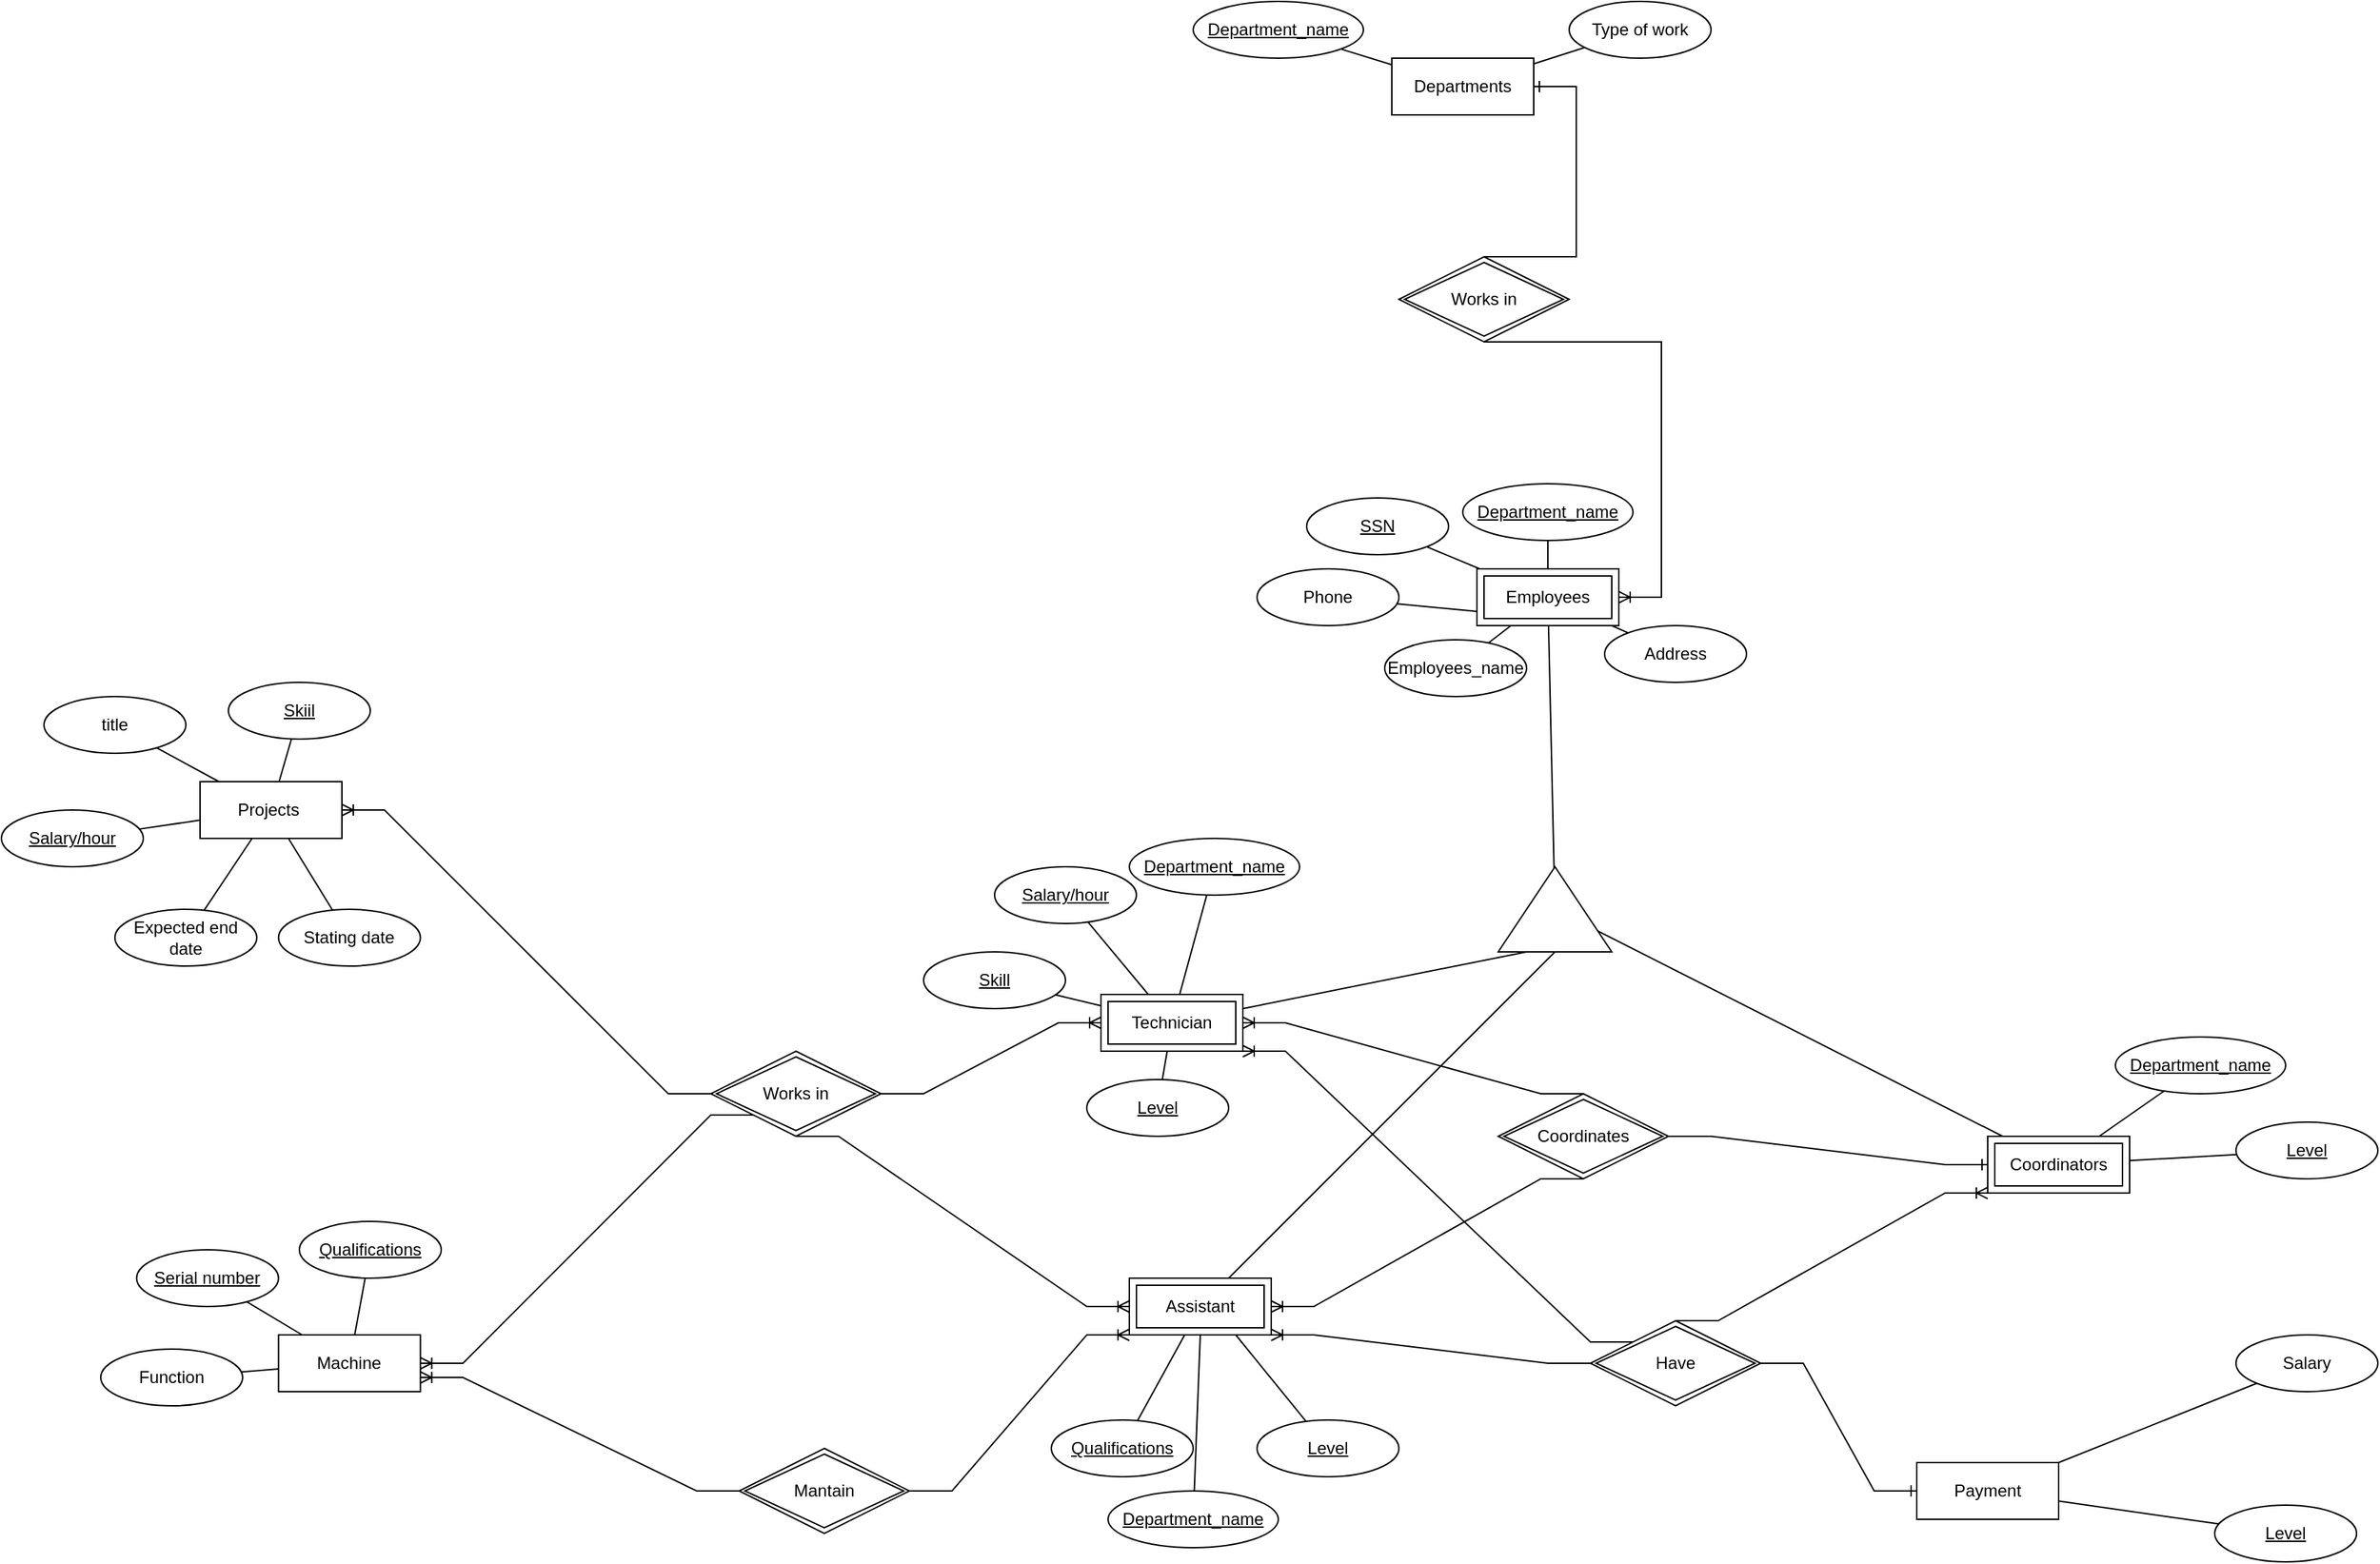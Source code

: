 <mxfile version="17.2.4" type="github">
  <diagram id="R2lEEEUBdFMjLlhIrx00" name="Page-1">
    <mxGraphModel dx="2304" dy="2087" grid="1" gridSize="10" guides="1" tooltips="1" connect="1" arrows="1" fold="1" page="1" pageScale="1" pageWidth="850" pageHeight="1100" math="0" shadow="0" extFonts="Permanent Marker^https://fonts.googleapis.com/css?family=Permanent+Marker">
      <root>
        <mxCell id="0" />
        <mxCell id="1" parent="0" />
        <mxCell id="NYJ6Ou1ftJ9RscBHT2mn-1" value="Departments" style="whiteSpace=wrap;html=1;align=center;" vertex="1" parent="1">
          <mxGeometry x="330" y="-270" width="100" height="40" as="geometry" />
        </mxCell>
        <mxCell id="NYJ6Ou1ftJ9RscBHT2mn-3" value="Type of work" style="ellipse;whiteSpace=wrap;html=1;align=center;" vertex="1" parent="1">
          <mxGeometry x="455" y="-310" width="100" height="40" as="geometry" />
        </mxCell>
        <mxCell id="NYJ6Ou1ftJ9RscBHT2mn-4" value="Department_name" style="ellipse;whiteSpace=wrap;html=1;align=center;fontStyle=4;" vertex="1" parent="1">
          <mxGeometry x="190" y="-310" width="120" height="40" as="geometry" />
        </mxCell>
        <mxCell id="NYJ6Ou1ftJ9RscBHT2mn-8" value="" style="edgeStyle=entityRelationEdgeStyle;fontSize=12;html=1;endArrow=ERoneToMany;rounded=0;exitX=0.5;exitY=1;exitDx=0;exitDy=0;" edge="1" parent="1" source="NYJ6Ou1ftJ9RscBHT2mn-66" target="NYJ6Ou1ftJ9RscBHT2mn-64">
          <mxGeometry width="100" height="100" relative="1" as="geometry">
            <mxPoint x="410" y="220" as="sourcePoint" />
            <mxPoint x="460" y="300" as="targetPoint" />
          </mxGeometry>
        </mxCell>
        <mxCell id="NYJ6Ou1ftJ9RscBHT2mn-10" value="" style="triangle;whiteSpace=wrap;html=1;direction=north;" vertex="1" parent="1">
          <mxGeometry x="405" y="300" width="80" height="60" as="geometry" />
        </mxCell>
        <mxCell id="NYJ6Ou1ftJ9RscBHT2mn-11" value="" style="endArrow=none;html=1;rounded=0;exitX=0;exitY=0.5;exitDx=0;exitDy=0;" edge="1" parent="1" source="NYJ6Ou1ftJ9RscBHT2mn-10" target="NYJ6Ou1ftJ9RscBHT2mn-81">
          <mxGeometry relative="1" as="geometry">
            <mxPoint x="180" y="560" as="sourcePoint" />
            <mxPoint x="197.368" y="610" as="targetPoint" />
          </mxGeometry>
        </mxCell>
        <mxCell id="NYJ6Ou1ftJ9RscBHT2mn-13" value="" style="endArrow=none;html=1;rounded=0;" edge="1" parent="1" source="NYJ6Ou1ftJ9RscBHT2mn-10" target="NYJ6Ou1ftJ9RscBHT2mn-63">
          <mxGeometry relative="1" as="geometry">
            <mxPoint x="340" y="500" as="sourcePoint" />
            <mxPoint x="587.692" y="510" as="targetPoint" />
          </mxGeometry>
        </mxCell>
        <mxCell id="NYJ6Ou1ftJ9RscBHT2mn-18" value="Projects&amp;nbsp;" style="whiteSpace=wrap;html=1;align=center;" vertex="1" parent="1">
          <mxGeometry x="-510" y="240" width="100" height="40" as="geometry" />
        </mxCell>
        <mxCell id="NYJ6Ou1ftJ9RscBHT2mn-19" value="SSN" style="ellipse;whiteSpace=wrap;html=1;align=center;fontStyle=4;" vertex="1" parent="1">
          <mxGeometry x="270" y="40" width="100" height="40" as="geometry" />
        </mxCell>
        <mxCell id="NYJ6Ou1ftJ9RscBHT2mn-20" value="Employees_name" style="ellipse;whiteSpace=wrap;html=1;align=center;" vertex="1" parent="1">
          <mxGeometry x="325" y="140" width="100" height="40" as="geometry" />
        </mxCell>
        <mxCell id="NYJ6Ou1ftJ9RscBHT2mn-21" value="Phone" style="ellipse;whiteSpace=wrap;html=1;align=center;" vertex="1" parent="1">
          <mxGeometry x="235" y="90" width="100" height="40" as="geometry" />
        </mxCell>
        <mxCell id="NYJ6Ou1ftJ9RscBHT2mn-22" value="Address" style="ellipse;whiteSpace=wrap;html=1;align=center;" vertex="1" parent="1">
          <mxGeometry x="480" y="130" width="100" height="40" as="geometry" />
        </mxCell>
        <mxCell id="NYJ6Ou1ftJ9RscBHT2mn-39" value="" style="endArrow=none;html=1;rounded=0;" edge="1" parent="1" source="NYJ6Ou1ftJ9RscBHT2mn-22" target="NYJ6Ou1ftJ9RscBHT2mn-64">
          <mxGeometry relative="1" as="geometry">
            <mxPoint x="80" y="190" as="sourcePoint" />
            <mxPoint x="470" y="120" as="targetPoint" />
          </mxGeometry>
        </mxCell>
        <mxCell id="NYJ6Ou1ftJ9RscBHT2mn-40" value="" style="endArrow=none;html=1;rounded=0;exitX=0;exitY=0.75;exitDx=0;exitDy=0;" edge="1" parent="1" source="NYJ6Ou1ftJ9RscBHT2mn-64" target="NYJ6Ou1ftJ9RscBHT2mn-21">
          <mxGeometry relative="1" as="geometry">
            <mxPoint x="380" y="102.941" as="sourcePoint" />
            <mxPoint x="210" y="70" as="targetPoint" />
          </mxGeometry>
        </mxCell>
        <mxCell id="NYJ6Ou1ftJ9RscBHT2mn-41" value="" style="endArrow=none;html=1;rounded=0;" edge="1" parent="1" source="NYJ6Ou1ftJ9RscBHT2mn-1" target="NYJ6Ou1ftJ9RscBHT2mn-4">
          <mxGeometry relative="1" as="geometry">
            <mxPoint x="10" y="-170.5" as="sourcePoint" />
            <mxPoint x="170" y="-170.5" as="targetPoint" />
          </mxGeometry>
        </mxCell>
        <mxCell id="NYJ6Ou1ftJ9RscBHT2mn-42" value="" style="endArrow=none;html=1;rounded=0;" edge="1" parent="1" source="NYJ6Ou1ftJ9RscBHT2mn-20" target="NYJ6Ou1ftJ9RscBHT2mn-64">
          <mxGeometry relative="1" as="geometry">
            <mxPoint x="50" y="149.5" as="sourcePoint" />
            <mxPoint x="401.667" y="120" as="targetPoint" />
          </mxGeometry>
        </mxCell>
        <mxCell id="NYJ6Ou1ftJ9RscBHT2mn-43" value="" style="endArrow=none;html=1;rounded=0;" edge="1" parent="1" source="NYJ6Ou1ftJ9RscBHT2mn-64" target="NYJ6Ou1ftJ9RscBHT2mn-19">
          <mxGeometry relative="1" as="geometry">
            <mxPoint x="380" y="81.818" as="sourcePoint" />
            <mxPoint x="260" y="40" as="targetPoint" />
          </mxGeometry>
        </mxCell>
        <mxCell id="NYJ6Ou1ftJ9RscBHT2mn-46" value="" style="edgeStyle=entityRelationEdgeStyle;fontSize=12;html=1;endArrow=ERone;endFill=1;rounded=0;" edge="1" parent="1" source="NYJ6Ou1ftJ9RscBHT2mn-52" target="NYJ6Ou1ftJ9RscBHT2mn-63">
          <mxGeometry width="100" height="100" relative="1" as="geometry">
            <mxPoint x="480" y="530" as="sourcePoint" />
            <mxPoint x="570" y="530" as="targetPoint" />
          </mxGeometry>
        </mxCell>
        <mxCell id="NYJ6Ou1ftJ9RscBHT2mn-47" value="" style="edgeStyle=entityRelationEdgeStyle;fontSize=12;html=1;endArrow=ERone;endFill=1;rounded=0;exitX=0.5;exitY=0;exitDx=0;exitDy=0;" edge="1" parent="1" source="NYJ6Ou1ftJ9RscBHT2mn-66" target="NYJ6Ou1ftJ9RscBHT2mn-1">
          <mxGeometry width="100" height="100" relative="1" as="geometry">
            <mxPoint x="380" y="-200" as="sourcePoint" />
            <mxPoint x="360" y="-20" as="targetPoint" />
          </mxGeometry>
        </mxCell>
        <mxCell id="NYJ6Ou1ftJ9RscBHT2mn-48" value="" style="edgeStyle=entityRelationEdgeStyle;fontSize=12;html=1;endArrow=ERoneToMany;rounded=0;exitX=0.5;exitY=0;exitDx=0;exitDy=0;" edge="1" parent="1" source="NYJ6Ou1ftJ9RscBHT2mn-52" target="NYJ6Ou1ftJ9RscBHT2mn-75">
          <mxGeometry width="100" height="100" relative="1" as="geometry">
            <mxPoint x="420" y="500" as="sourcePoint" />
            <mxPoint x="270" y="480" as="targetPoint" />
          </mxGeometry>
        </mxCell>
        <mxCell id="NYJ6Ou1ftJ9RscBHT2mn-49" value="" style="edgeStyle=entityRelationEdgeStyle;fontSize=12;html=1;endArrow=ERoneToMany;rounded=0;exitX=0.5;exitY=1;exitDx=0;exitDy=0;entryX=1;entryY=0.5;entryDx=0;entryDy=0;" edge="1" parent="1" source="NYJ6Ou1ftJ9RscBHT2mn-52" target="NYJ6Ou1ftJ9RscBHT2mn-81">
          <mxGeometry width="100" height="100" relative="1" as="geometry">
            <mxPoint x="420" y="560" as="sourcePoint" />
            <mxPoint x="220" y="630" as="targetPoint" />
          </mxGeometry>
        </mxCell>
        <mxCell id="NYJ6Ou1ftJ9RscBHT2mn-51" value="" style="endArrow=none;html=1;rounded=0;" edge="1" parent="1" source="NYJ6Ou1ftJ9RscBHT2mn-1" target="NYJ6Ou1ftJ9RscBHT2mn-3">
          <mxGeometry relative="1" as="geometry">
            <mxPoint x="230" y="30" as="sourcePoint" />
            <mxPoint x="390" y="30" as="targetPoint" />
          </mxGeometry>
        </mxCell>
        <mxCell id="NYJ6Ou1ftJ9RscBHT2mn-52" value="Coordinates" style="shape=rhombus;double=1;perimeter=rhombusPerimeter;whiteSpace=wrap;html=1;align=center;" vertex="1" parent="1">
          <mxGeometry x="405" y="460" width="120" height="60" as="geometry" />
        </mxCell>
        <mxCell id="NYJ6Ou1ftJ9RscBHT2mn-53" value="Department_name" style="ellipse;whiteSpace=wrap;html=1;align=center;fontStyle=4;" vertex="1" parent="1">
          <mxGeometry x="380" y="30" width="120" height="40" as="geometry" />
        </mxCell>
        <mxCell id="NYJ6Ou1ftJ9RscBHT2mn-54" value="Department_name" style="ellipse;whiteSpace=wrap;html=1;align=center;fontStyle=4;" vertex="1" parent="1">
          <mxGeometry x="840" y="420" width="120" height="40" as="geometry" />
        </mxCell>
        <mxCell id="NYJ6Ou1ftJ9RscBHT2mn-55" value="Department_name" style="ellipse;whiteSpace=wrap;html=1;align=center;fontStyle=4;" vertex="1" parent="1">
          <mxGeometry x="145" y="280" width="120" height="40" as="geometry" />
        </mxCell>
        <mxCell id="NYJ6Ou1ftJ9RscBHT2mn-56" value="" style="endArrow=none;html=1;rounded=0;entryX=0.5;entryY=1;entryDx=0;entryDy=0;" edge="1" parent="1" source="NYJ6Ou1ftJ9RscBHT2mn-60" target="NYJ6Ou1ftJ9RscBHT2mn-81">
          <mxGeometry relative="1" as="geometry">
            <mxPoint x="140" y="450" as="sourcePoint" />
            <mxPoint x="60" y="666.129" as="targetPoint" />
          </mxGeometry>
        </mxCell>
        <mxCell id="NYJ6Ou1ftJ9RscBHT2mn-57" value="" style="endArrow=none;html=1;rounded=0;" edge="1" parent="1" source="NYJ6Ou1ftJ9RscBHT2mn-75" target="NYJ6Ou1ftJ9RscBHT2mn-55">
          <mxGeometry relative="1" as="geometry">
            <mxPoint x="160" y="390" as="sourcePoint" />
            <mxPoint x="80" y="420" as="targetPoint" />
          </mxGeometry>
        </mxCell>
        <mxCell id="NYJ6Ou1ftJ9RscBHT2mn-58" value="" style="endArrow=none;html=1;rounded=0;" edge="1" parent="1" source="NYJ6Ou1ftJ9RscBHT2mn-54" target="NYJ6Ou1ftJ9RscBHT2mn-63">
          <mxGeometry relative="1" as="geometry">
            <mxPoint x="405" y="370" as="sourcePoint" />
            <mxPoint x="775" y="459.286" as="targetPoint" />
          </mxGeometry>
        </mxCell>
        <mxCell id="NYJ6Ou1ftJ9RscBHT2mn-59" value="" style="endArrow=none;html=1;rounded=0;" edge="1" parent="1" source="NYJ6Ou1ftJ9RscBHT2mn-53" target="NYJ6Ou1ftJ9RscBHT2mn-64">
          <mxGeometry relative="1" as="geometry">
            <mxPoint x="320" y="230" as="sourcePoint" />
            <mxPoint x="434" y="80" as="targetPoint" />
          </mxGeometry>
        </mxCell>
        <mxCell id="NYJ6Ou1ftJ9RscBHT2mn-60" value="Department_name" style="ellipse;whiteSpace=wrap;html=1;align=center;fontStyle=4;" vertex="1" parent="1">
          <mxGeometry x="130" y="740" width="120" height="40" as="geometry" />
        </mxCell>
        <mxCell id="NYJ6Ou1ftJ9RscBHT2mn-63" value="Coordinators" style="shape=ext;margin=3;double=1;whiteSpace=wrap;html=1;align=center;" vertex="1" parent="1">
          <mxGeometry x="750" y="490" width="100" height="40" as="geometry" />
        </mxCell>
        <mxCell id="NYJ6Ou1ftJ9RscBHT2mn-64" value="Employees" style="shape=ext;margin=3;double=1;whiteSpace=wrap;html=1;align=center;" vertex="1" parent="1">
          <mxGeometry x="390" y="90" width="100" height="40" as="geometry" />
        </mxCell>
        <mxCell id="NYJ6Ou1ftJ9RscBHT2mn-65" value="" style="endArrow=none;html=1;rounded=0;" edge="1" parent="1" source="NYJ6Ou1ftJ9RscBHT2mn-64" target="NYJ6Ou1ftJ9RscBHT2mn-10">
          <mxGeometry relative="1" as="geometry">
            <mxPoint x="435" y="270" as="sourcePoint" />
            <mxPoint x="465" y="220" as="targetPoint" />
          </mxGeometry>
        </mxCell>
        <mxCell id="NYJ6Ou1ftJ9RscBHT2mn-66" value="Works in" style="shape=rhombus;double=1;perimeter=rhombusPerimeter;whiteSpace=wrap;html=1;align=center;" vertex="1" parent="1">
          <mxGeometry x="335" y="-130" width="120" height="60" as="geometry" />
        </mxCell>
        <mxCell id="NYJ6Ou1ftJ9RscBHT2mn-69" value="Works in" style="shape=rhombus;double=1;perimeter=rhombusPerimeter;whiteSpace=wrap;html=1;align=center;" vertex="1" parent="1">
          <mxGeometry x="-150" y="430" width="120" height="60" as="geometry" />
        </mxCell>
        <mxCell id="NYJ6Ou1ftJ9RscBHT2mn-70" value="Skiil" style="ellipse;whiteSpace=wrap;html=1;align=center;fontStyle=4;" vertex="1" parent="1">
          <mxGeometry x="-490" y="170" width="100" height="40" as="geometry" />
        </mxCell>
        <mxCell id="NYJ6Ou1ftJ9RscBHT2mn-71" value="" style="endArrow=none;html=1;rounded=0;" edge="1" parent="1" source="NYJ6Ou1ftJ9RscBHT2mn-70" target="NYJ6Ou1ftJ9RscBHT2mn-18">
          <mxGeometry relative="1" as="geometry">
            <mxPoint x="-240" y="190" as="sourcePoint" />
            <mxPoint x="-80" y="190" as="targetPoint" />
          </mxGeometry>
        </mxCell>
        <mxCell id="NYJ6Ou1ftJ9RscBHT2mn-72" value="" style="edgeStyle=entityRelationEdgeStyle;fontSize=12;html=1;endArrow=ERoneToMany;rounded=0;exitX=0;exitY=0.5;exitDx=0;exitDy=0;" edge="1" parent="1" source="NYJ6Ou1ftJ9RscBHT2mn-69" target="NYJ6Ou1ftJ9RscBHT2mn-18">
          <mxGeometry width="100" height="100" relative="1" as="geometry">
            <mxPoint x="130" y="460" as="sourcePoint" />
            <mxPoint x="230" y="360" as="targetPoint" />
          </mxGeometry>
        </mxCell>
        <mxCell id="NYJ6Ou1ftJ9RscBHT2mn-73" value="" style="edgeStyle=entityRelationEdgeStyle;fontSize=12;html=1;endArrow=ERoneToMany;rounded=0;entryX=0;entryY=0.5;entryDx=0;entryDy=0;" edge="1" parent="1" source="NYJ6Ou1ftJ9RscBHT2mn-69" target="NYJ6Ou1ftJ9RscBHT2mn-75">
          <mxGeometry width="100" height="100" relative="1" as="geometry">
            <mxPoint x="130" y="460" as="sourcePoint" />
            <mxPoint x="100" y="550" as="targetPoint" />
          </mxGeometry>
        </mxCell>
        <mxCell id="NYJ6Ou1ftJ9RscBHT2mn-75" value="Technician" style="shape=ext;margin=3;double=1;whiteSpace=wrap;html=1;align=center;" vertex="1" parent="1">
          <mxGeometry x="125" y="390" width="100" height="40" as="geometry" />
        </mxCell>
        <mxCell id="NYJ6Ou1ftJ9RscBHT2mn-76" value="" style="endArrow=none;html=1;rounded=0;entryX=0;entryY=0.25;entryDx=0;entryDy=0;" edge="1" parent="1" source="NYJ6Ou1ftJ9RscBHT2mn-75" target="NYJ6Ou1ftJ9RscBHT2mn-10">
          <mxGeometry relative="1" as="geometry">
            <mxPoint x="250" y="460" as="sourcePoint" />
            <mxPoint x="410" y="460" as="targetPoint" />
          </mxGeometry>
        </mxCell>
        <mxCell id="NYJ6Ou1ftJ9RscBHT2mn-77" value="Stating date" style="ellipse;whiteSpace=wrap;html=1;align=center;" vertex="1" parent="1">
          <mxGeometry x="-454.69" y="330" width="100" height="40" as="geometry" />
        </mxCell>
        <mxCell id="NYJ6Ou1ftJ9RscBHT2mn-79" value="Skill" style="ellipse;whiteSpace=wrap;html=1;align=center;fontStyle=4;" vertex="1" parent="1">
          <mxGeometry y="360" width="100" height="40" as="geometry" />
        </mxCell>
        <mxCell id="NYJ6Ou1ftJ9RscBHT2mn-80" value="" style="endArrow=none;html=1;rounded=0;" edge="1" parent="1" source="NYJ6Ou1ftJ9RscBHT2mn-79" target="NYJ6Ou1ftJ9RscBHT2mn-75">
          <mxGeometry relative="1" as="geometry">
            <mxPoint x="-40" y="380" as="sourcePoint" />
            <mxPoint x="120" y="380" as="targetPoint" />
          </mxGeometry>
        </mxCell>
        <mxCell id="NYJ6Ou1ftJ9RscBHT2mn-81" value="Assistant" style="shape=ext;margin=3;double=1;whiteSpace=wrap;html=1;align=center;" vertex="1" parent="1">
          <mxGeometry x="145" y="590" width="100" height="40" as="geometry" />
        </mxCell>
        <mxCell id="NYJ6Ou1ftJ9RscBHT2mn-83" value="&lt;u&gt;Salary/hour&lt;/u&gt;" style="ellipse;whiteSpace=wrap;html=1;align=center;" vertex="1" parent="1">
          <mxGeometry x="-650" y="260" width="100" height="40" as="geometry" />
        </mxCell>
        <mxCell id="NYJ6Ou1ftJ9RscBHT2mn-84" value="Expected end date" style="ellipse;whiteSpace=wrap;html=1;align=center;" vertex="1" parent="1">
          <mxGeometry x="-570" y="330" width="100" height="40" as="geometry" />
        </mxCell>
        <mxCell id="NYJ6Ou1ftJ9RscBHT2mn-85" value="title" style="ellipse;whiteSpace=wrap;html=1;align=center;" vertex="1" parent="1">
          <mxGeometry x="-620" y="180" width="100" height="40" as="geometry" />
        </mxCell>
        <mxCell id="NYJ6Ou1ftJ9RscBHT2mn-86" value="" style="endArrow=none;html=1;rounded=0;" edge="1" parent="1" source="NYJ6Ou1ftJ9RscBHT2mn-18" target="NYJ6Ou1ftJ9RscBHT2mn-84">
          <mxGeometry relative="1" as="geometry">
            <mxPoint x="-330" y="190" as="sourcePoint" />
            <mxPoint x="-170" y="190" as="targetPoint" />
          </mxGeometry>
        </mxCell>
        <mxCell id="NYJ6Ou1ftJ9RscBHT2mn-87" value="" style="endArrow=none;html=1;rounded=0;" edge="1" parent="1" source="NYJ6Ou1ftJ9RscBHT2mn-77" target="NYJ6Ou1ftJ9RscBHT2mn-18">
          <mxGeometry relative="1" as="geometry">
            <mxPoint x="-384.694" y="312.61" as="sourcePoint" />
            <mxPoint x="-170" y="190" as="targetPoint" />
          </mxGeometry>
        </mxCell>
        <mxCell id="NYJ6Ou1ftJ9RscBHT2mn-89" value="" style="endArrow=none;html=1;rounded=0;" edge="1" parent="1" source="NYJ6Ou1ftJ9RscBHT2mn-83" target="NYJ6Ou1ftJ9RscBHT2mn-18">
          <mxGeometry relative="1" as="geometry">
            <mxPoint x="-330" y="190" as="sourcePoint" />
            <mxPoint x="-170" y="190" as="targetPoint" />
          </mxGeometry>
        </mxCell>
        <mxCell id="NYJ6Ou1ftJ9RscBHT2mn-90" value="" style="endArrow=none;html=1;rounded=0;" edge="1" parent="1" source="NYJ6Ou1ftJ9RscBHT2mn-85" target="NYJ6Ou1ftJ9RscBHT2mn-18">
          <mxGeometry relative="1" as="geometry">
            <mxPoint x="-330" y="190" as="sourcePoint" />
            <mxPoint x="-170" y="190" as="targetPoint" />
          </mxGeometry>
        </mxCell>
        <mxCell id="NYJ6Ou1ftJ9RscBHT2mn-91" value="Machine" style="whiteSpace=wrap;html=1;align=center;" vertex="1" parent="1">
          <mxGeometry x="-454.69" y="630" width="100" height="40" as="geometry" />
        </mxCell>
        <mxCell id="NYJ6Ou1ftJ9RscBHT2mn-92" value="" style="edgeStyle=entityRelationEdgeStyle;fontSize=12;html=1;endArrow=ERoneToMany;rounded=0;exitX=0.5;exitY=1;exitDx=0;exitDy=0;" edge="1" parent="1" source="NYJ6Ou1ftJ9RscBHT2mn-69" target="NYJ6Ou1ftJ9RscBHT2mn-81">
          <mxGeometry width="100" height="100" relative="1" as="geometry">
            <mxPoint x="40" y="530" as="sourcePoint" />
            <mxPoint x="140" y="430" as="targetPoint" />
          </mxGeometry>
        </mxCell>
        <mxCell id="NYJ6Ou1ftJ9RscBHT2mn-93" value="" style="edgeStyle=entityRelationEdgeStyle;fontSize=12;html=1;endArrow=ERoneToMany;rounded=0;entryX=1;entryY=0.5;entryDx=0;entryDy=0;exitX=0;exitY=1;exitDx=0;exitDy=0;" edge="1" parent="1" source="NYJ6Ou1ftJ9RscBHT2mn-69" target="NYJ6Ou1ftJ9RscBHT2mn-91">
          <mxGeometry width="100" height="100" relative="1" as="geometry">
            <mxPoint x="40" y="530" as="sourcePoint" />
            <mxPoint x="140" y="430" as="targetPoint" />
          </mxGeometry>
        </mxCell>
        <mxCell id="NYJ6Ou1ftJ9RscBHT2mn-94" value="Serial number" style="ellipse;whiteSpace=wrap;html=1;align=center;fontStyle=4;" vertex="1" parent="1">
          <mxGeometry x="-554.69" y="570" width="100" height="40" as="geometry" />
        </mxCell>
        <mxCell id="NYJ6Ou1ftJ9RscBHT2mn-96" value="Function" style="ellipse;whiteSpace=wrap;html=1;align=center;" vertex="1" parent="1">
          <mxGeometry x="-580" y="640" width="100" height="40" as="geometry" />
        </mxCell>
        <mxCell id="NYJ6Ou1ftJ9RscBHT2mn-98" value="" style="endArrow=none;html=1;rounded=0;" edge="1" parent="1" source="NYJ6Ou1ftJ9RscBHT2mn-94" target="NYJ6Ou1ftJ9RscBHT2mn-91">
          <mxGeometry relative="1" as="geometry">
            <mxPoint x="-434.69" y="400" as="sourcePoint" />
            <mxPoint x="-274.69" y="400" as="targetPoint" />
          </mxGeometry>
        </mxCell>
        <mxCell id="NYJ6Ou1ftJ9RscBHT2mn-99" value="" style="endArrow=none;html=1;rounded=0;" edge="1" parent="1" source="NYJ6Ou1ftJ9RscBHT2mn-96" target="NYJ6Ou1ftJ9RscBHT2mn-91">
          <mxGeometry relative="1" as="geometry">
            <mxPoint x="-434.69" y="400" as="sourcePoint" />
            <mxPoint x="-274.69" y="400" as="targetPoint" />
          </mxGeometry>
        </mxCell>
        <mxCell id="NYJ6Ou1ftJ9RscBHT2mn-100" value="Mantain" style="shape=rhombus;double=1;perimeter=rhombusPerimeter;whiteSpace=wrap;html=1;align=center;" vertex="1" parent="1">
          <mxGeometry x="-130" y="710" width="120" height="60" as="geometry" />
        </mxCell>
        <mxCell id="NYJ6Ou1ftJ9RscBHT2mn-101" value="Qualifications" style="ellipse;whiteSpace=wrap;html=1;align=center;fontStyle=4;" vertex="1" parent="1">
          <mxGeometry x="-440" y="550" width="100" height="40" as="geometry" />
        </mxCell>
        <mxCell id="NYJ6Ou1ftJ9RscBHT2mn-102" value="Qualifications" style="ellipse;whiteSpace=wrap;html=1;align=center;fontStyle=4;" vertex="1" parent="1">
          <mxGeometry x="90" y="690" width="100" height="40" as="geometry" />
        </mxCell>
        <mxCell id="NYJ6Ou1ftJ9RscBHT2mn-103" value="" style="edgeStyle=entityRelationEdgeStyle;fontSize=12;html=1;endArrow=ERoneToMany;rounded=0;entryX=1;entryY=0.75;entryDx=0;entryDy=0;exitX=0;exitY=0.5;exitDx=0;exitDy=0;" edge="1" parent="1" source="NYJ6Ou1ftJ9RscBHT2mn-100" target="NYJ6Ou1ftJ9RscBHT2mn-91">
          <mxGeometry width="100" height="100" relative="1" as="geometry">
            <mxPoint x="-70" y="820" as="sourcePoint" />
            <mxPoint x="30" y="720" as="targetPoint" />
          </mxGeometry>
        </mxCell>
        <mxCell id="NYJ6Ou1ftJ9RscBHT2mn-104" value="" style="edgeStyle=entityRelationEdgeStyle;fontSize=12;html=1;endArrow=ERoneToMany;rounded=0;entryX=0;entryY=1;entryDx=0;entryDy=0;" edge="1" parent="1" source="NYJ6Ou1ftJ9RscBHT2mn-100" target="NYJ6Ou1ftJ9RscBHT2mn-81">
          <mxGeometry width="100" height="100" relative="1" as="geometry">
            <mxPoint x="-80" y="750" as="sourcePoint" />
            <mxPoint x="20" y="650" as="targetPoint" />
          </mxGeometry>
        </mxCell>
        <mxCell id="NYJ6Ou1ftJ9RscBHT2mn-105" value="" style="endArrow=none;html=1;rounded=0;" edge="1" parent="1" source="NYJ6Ou1ftJ9RscBHT2mn-81" target="NYJ6Ou1ftJ9RscBHT2mn-102">
          <mxGeometry relative="1" as="geometry">
            <mxPoint x="-270" y="620" as="sourcePoint" />
            <mxPoint x="-110" y="620" as="targetPoint" />
          </mxGeometry>
        </mxCell>
        <mxCell id="NYJ6Ou1ftJ9RscBHT2mn-106" value="" style="endArrow=none;html=1;rounded=0;" edge="1" parent="1" source="NYJ6Ou1ftJ9RscBHT2mn-91" target="NYJ6Ou1ftJ9RscBHT2mn-101">
          <mxGeometry relative="1" as="geometry">
            <mxPoint x="-434.69" y="610" as="sourcePoint" />
            <mxPoint x="-274.69" y="610" as="targetPoint" />
          </mxGeometry>
        </mxCell>
        <mxCell id="NYJ6Ou1ftJ9RscBHT2mn-110" value="&lt;u&gt;Level&lt;/u&gt;" style="ellipse;whiteSpace=wrap;html=1;align=center;" vertex="1" parent="1">
          <mxGeometry x="925" y="480" width="100" height="40" as="geometry" />
        </mxCell>
        <mxCell id="NYJ6Ou1ftJ9RscBHT2mn-111" value="&lt;u&gt;Level&lt;/u&gt;" style="ellipse;whiteSpace=wrap;html=1;align=center;" vertex="1" parent="1">
          <mxGeometry x="235" y="690" width="100" height="40" as="geometry" />
        </mxCell>
        <mxCell id="NYJ6Ou1ftJ9RscBHT2mn-112" value="&lt;u&gt;Level&lt;/u&gt;" style="ellipse;whiteSpace=wrap;html=1;align=center;" vertex="1" parent="1">
          <mxGeometry x="115" y="450" width="100" height="40" as="geometry" />
        </mxCell>
        <mxCell id="NYJ6Ou1ftJ9RscBHT2mn-113" value="&lt;u&gt;Salary/hour&lt;/u&gt;" style="ellipse;whiteSpace=wrap;html=1;align=center;" vertex="1" parent="1">
          <mxGeometry x="50" y="300" width="100" height="40" as="geometry" />
        </mxCell>
        <mxCell id="NYJ6Ou1ftJ9RscBHT2mn-116" value="" style="endArrow=none;html=1;rounded=0;" edge="1" parent="1" source="NYJ6Ou1ftJ9RscBHT2mn-112" target="NYJ6Ou1ftJ9RscBHT2mn-75">
          <mxGeometry relative="1" as="geometry">
            <mxPoint x="-90" y="500" as="sourcePoint" />
            <mxPoint x="70" y="500" as="targetPoint" />
          </mxGeometry>
        </mxCell>
        <mxCell id="NYJ6Ou1ftJ9RscBHT2mn-117" value="" style="endArrow=none;html=1;rounded=0;" edge="1" parent="1" source="NYJ6Ou1ftJ9RscBHT2mn-75" target="NYJ6Ou1ftJ9RscBHT2mn-113">
          <mxGeometry relative="1" as="geometry">
            <mxPoint x="370" y="500" as="sourcePoint" />
            <mxPoint x="530" y="500" as="targetPoint" />
          </mxGeometry>
        </mxCell>
        <mxCell id="NYJ6Ou1ftJ9RscBHT2mn-118" value="" style="endArrow=none;html=1;rounded=0;entryX=0.75;entryY=1;entryDx=0;entryDy=0;" edge="1" parent="1" source="NYJ6Ou1ftJ9RscBHT2mn-111" target="NYJ6Ou1ftJ9RscBHT2mn-81">
          <mxGeometry relative="1" as="geometry">
            <mxPoint x="220" y="560" as="sourcePoint" />
            <mxPoint x="290.71" y="701.548" as="targetPoint" />
          </mxGeometry>
        </mxCell>
        <mxCell id="NYJ6Ou1ftJ9RscBHT2mn-119" value="" style="endArrow=none;html=1;rounded=0;" edge="1" parent="1" source="NYJ6Ou1ftJ9RscBHT2mn-63" target="NYJ6Ou1ftJ9RscBHT2mn-110">
          <mxGeometry relative="1" as="geometry">
            <mxPoint x="380" y="540" as="sourcePoint" />
            <mxPoint x="540" y="540" as="targetPoint" />
          </mxGeometry>
        </mxCell>
        <mxCell id="NYJ6Ou1ftJ9RscBHT2mn-120" value="Payment" style="whiteSpace=wrap;html=1;align=center;" vertex="1" parent="1">
          <mxGeometry x="700" y="720" width="100" height="40" as="geometry" />
        </mxCell>
        <mxCell id="NYJ6Ou1ftJ9RscBHT2mn-123" value="&lt;u&gt;Level&lt;/u&gt;" style="ellipse;whiteSpace=wrap;html=1;align=center;" vertex="1" parent="1">
          <mxGeometry x="910" y="750" width="100" height="40" as="geometry" />
        </mxCell>
        <mxCell id="NYJ6Ou1ftJ9RscBHT2mn-124" value="Salary" style="ellipse;whiteSpace=wrap;html=1;align=center;" vertex="1" parent="1">
          <mxGeometry x="925" y="630" width="100" height="40" as="geometry" />
        </mxCell>
        <mxCell id="NYJ6Ou1ftJ9RscBHT2mn-125" value="" style="endArrow=none;html=1;rounded=0;" edge="1" parent="1" source="NYJ6Ou1ftJ9RscBHT2mn-120" target="NYJ6Ou1ftJ9RscBHT2mn-123">
          <mxGeometry relative="1" as="geometry">
            <mxPoint x="500" y="520" as="sourcePoint" />
            <mxPoint x="660" y="520" as="targetPoint" />
          </mxGeometry>
        </mxCell>
        <mxCell id="NYJ6Ou1ftJ9RscBHT2mn-126" value="" style="endArrow=none;html=1;rounded=0;" edge="1" parent="1" source="NYJ6Ou1ftJ9RscBHT2mn-120" target="NYJ6Ou1ftJ9RscBHT2mn-124">
          <mxGeometry relative="1" as="geometry">
            <mxPoint x="500" y="520" as="sourcePoint" />
            <mxPoint x="660" y="520" as="targetPoint" />
          </mxGeometry>
        </mxCell>
        <mxCell id="NYJ6Ou1ftJ9RscBHT2mn-128" value="" style="edgeStyle=entityRelationEdgeStyle;fontSize=12;html=1;endArrow=ERone;endFill=1;rounded=0;" edge="1" parent="1" source="NYJ6Ou1ftJ9RscBHT2mn-130" target="NYJ6Ou1ftJ9RscBHT2mn-120">
          <mxGeometry width="100" height="100" relative="1" as="geometry">
            <mxPoint x="670" y="700" as="sourcePoint" />
            <mxPoint x="720" y="600" as="targetPoint" />
          </mxGeometry>
        </mxCell>
        <mxCell id="NYJ6Ou1ftJ9RscBHT2mn-130" value="Have" style="shape=rhombus;double=1;perimeter=rhombusPerimeter;whiteSpace=wrap;html=1;align=center;" vertex="1" parent="1">
          <mxGeometry x="470" y="620" width="120" height="60" as="geometry" />
        </mxCell>
        <mxCell id="NYJ6Ou1ftJ9RscBHT2mn-134" value="" style="edgeStyle=entityRelationEdgeStyle;fontSize=12;html=1;endArrow=ERoneToMany;rounded=0;entryX=1;entryY=1;entryDx=0;entryDy=0;" edge="1" parent="1" source="NYJ6Ou1ftJ9RscBHT2mn-130" target="NYJ6Ou1ftJ9RscBHT2mn-81">
          <mxGeometry width="100" height="100" relative="1" as="geometry">
            <mxPoint x="480" y="630" as="sourcePoint" />
            <mxPoint x="580" y="530" as="targetPoint" />
          </mxGeometry>
        </mxCell>
        <mxCell id="NYJ6Ou1ftJ9RscBHT2mn-135" value="" style="edgeStyle=entityRelationEdgeStyle;fontSize=12;html=1;endArrow=ERoneToMany;rounded=0;exitX=0;exitY=0;exitDx=0;exitDy=0;entryX=1;entryY=1;entryDx=0;entryDy=0;" edge="1" parent="1" source="NYJ6Ou1ftJ9RscBHT2mn-130" target="NYJ6Ou1ftJ9RscBHT2mn-75">
          <mxGeometry width="100" height="100" relative="1" as="geometry">
            <mxPoint x="480" y="630" as="sourcePoint" />
            <mxPoint x="580" y="530" as="targetPoint" />
          </mxGeometry>
        </mxCell>
        <mxCell id="NYJ6Ou1ftJ9RscBHT2mn-136" value="" style="edgeStyle=entityRelationEdgeStyle;fontSize=12;html=1;endArrow=ERoneToMany;rounded=0;exitX=0.5;exitY=0;exitDx=0;exitDy=0;entryX=0;entryY=1;entryDx=0;entryDy=0;" edge="1" parent="1" source="NYJ6Ou1ftJ9RscBHT2mn-130" target="NYJ6Ou1ftJ9RscBHT2mn-63">
          <mxGeometry width="100" height="100" relative="1" as="geometry">
            <mxPoint x="480" y="630" as="sourcePoint" />
            <mxPoint x="580" y="530" as="targetPoint" />
          </mxGeometry>
        </mxCell>
      </root>
    </mxGraphModel>
  </diagram>
</mxfile>
